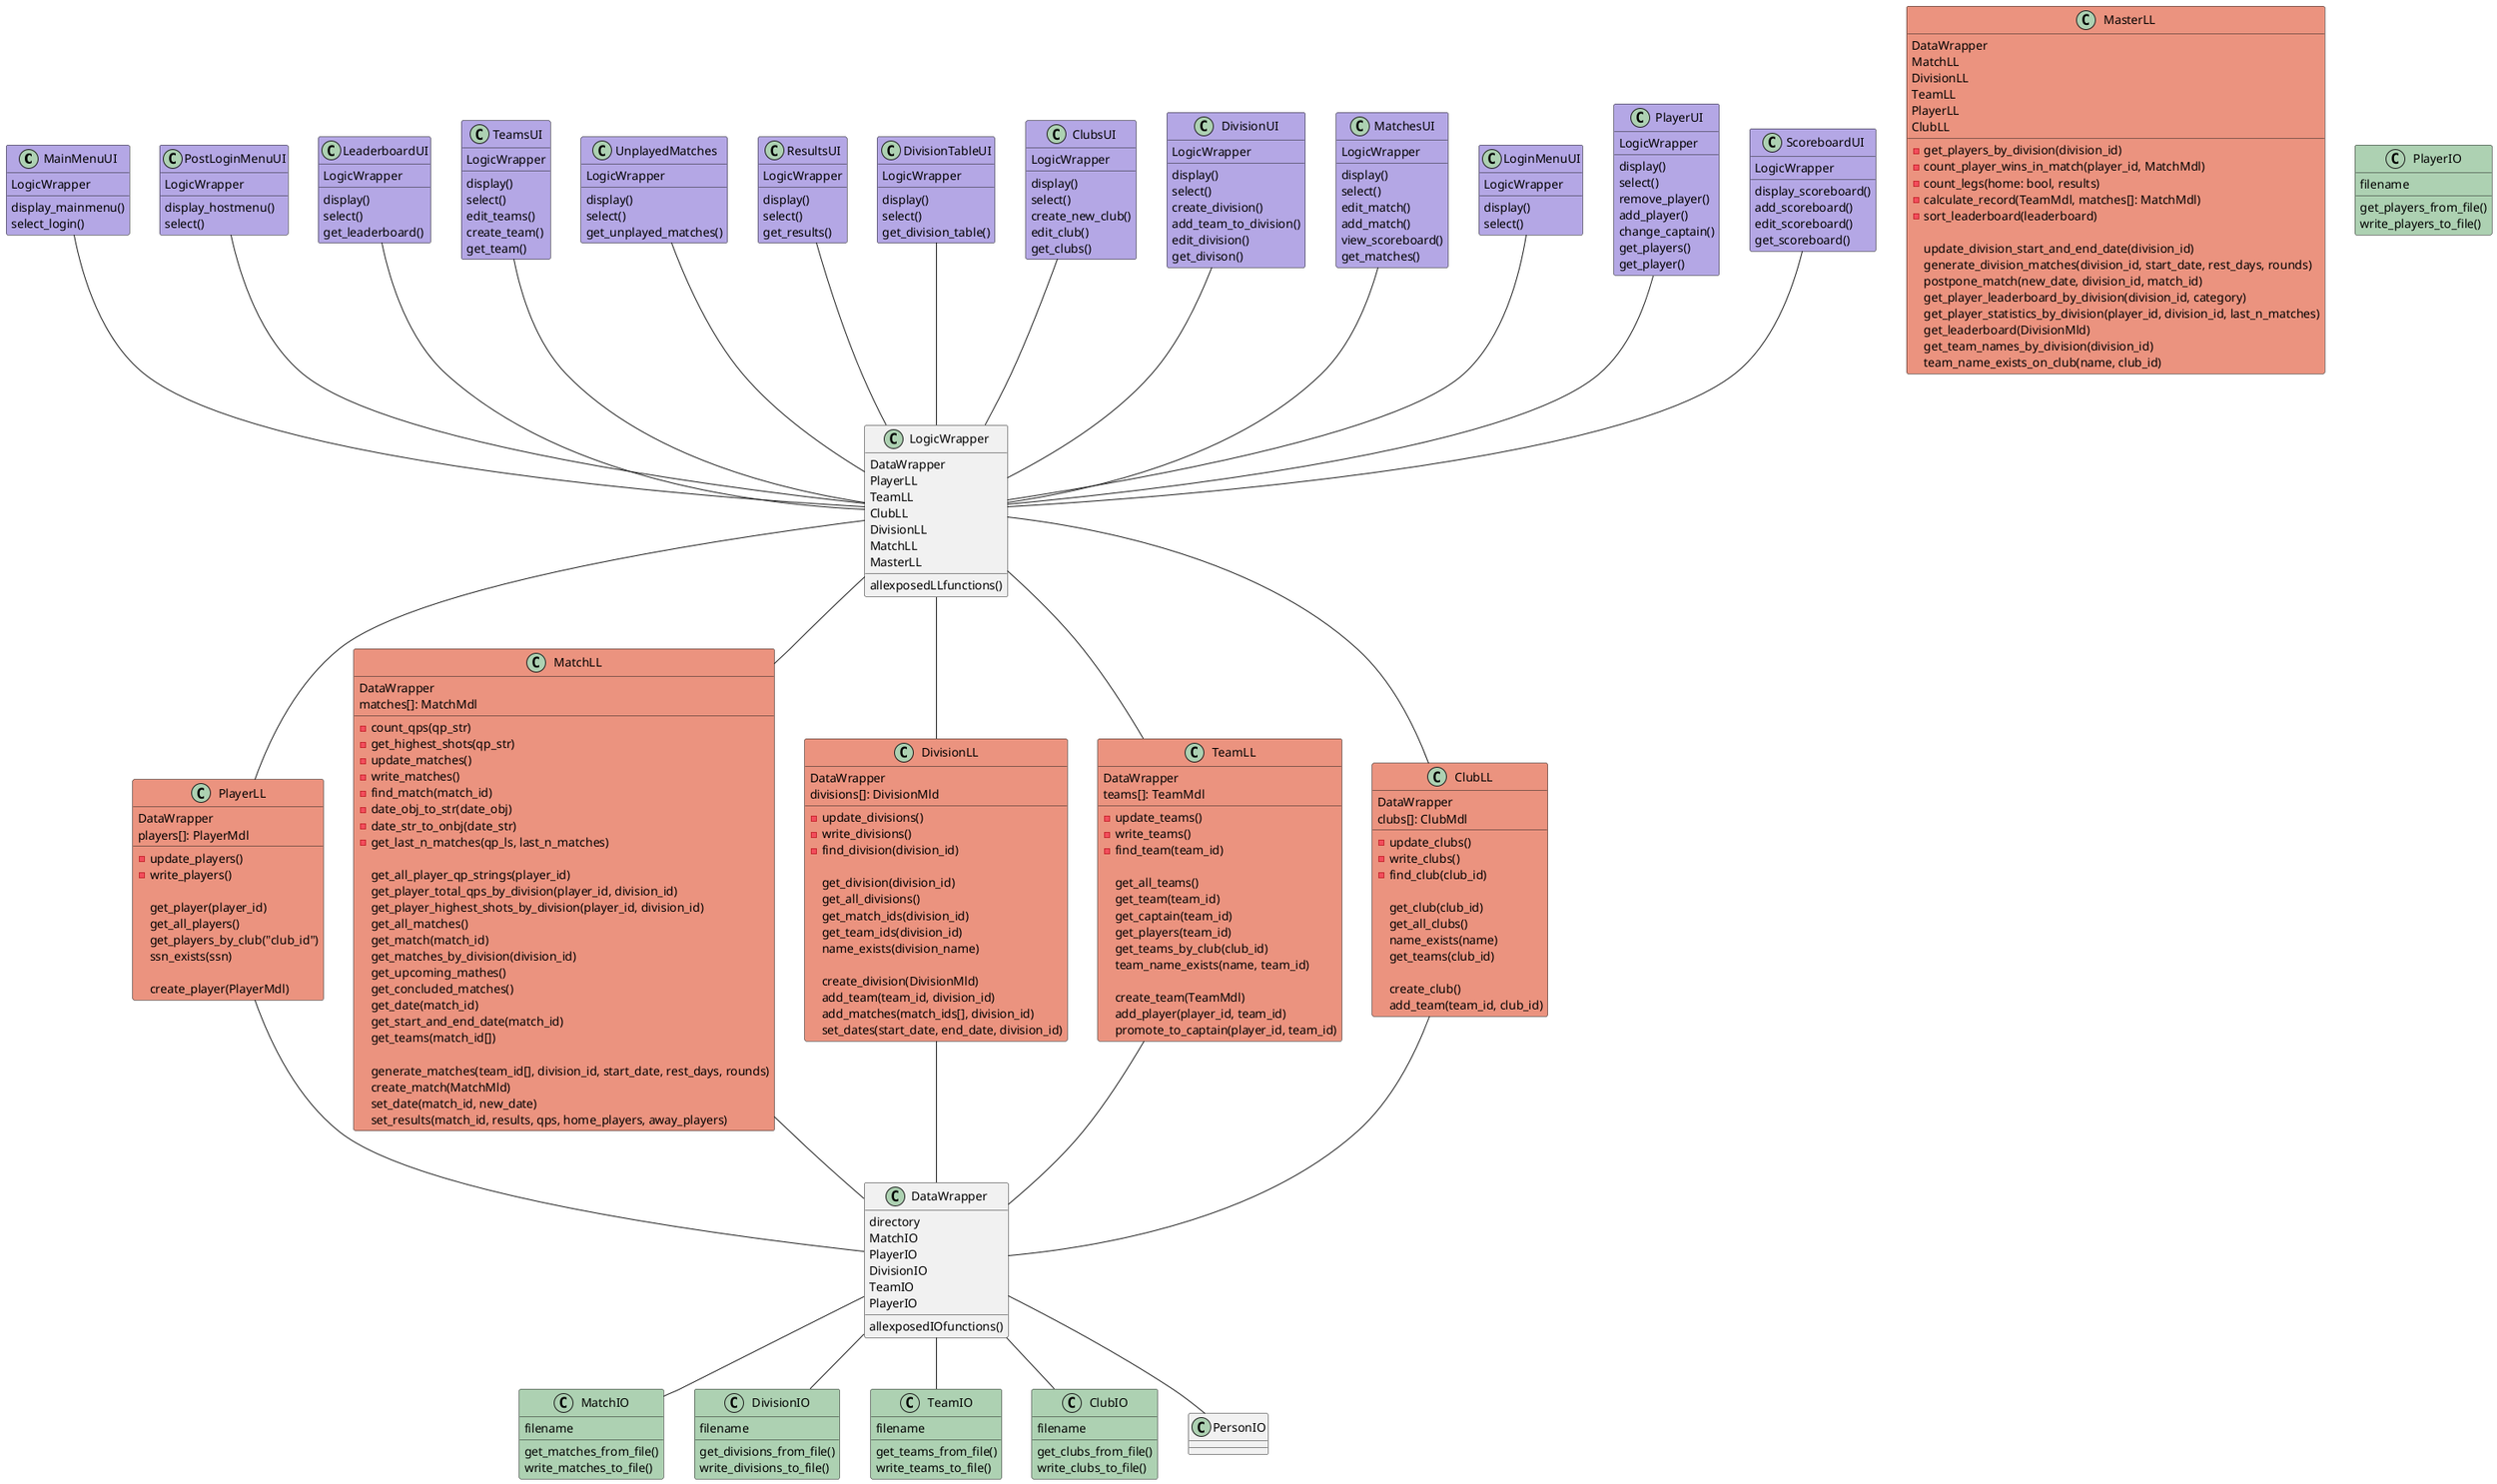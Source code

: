 @startuml

class MainMenuUI  #B4a7e5 {
    LogicWrapper
    display_mainmenu()
    select_login()
}
class PostLoginMenuUI #B4a7e5 {
    LogicWrapper
    display_hostmenu()
    select()
}
class LeaderboardUI #B4a7e5 {
    LogicWrapper
    display()
    select()
    get_leaderboard()
}
class TeamsUI #B4a7e5{
    LogicWrapper
    display()
    select()
    edit_teams()
    create_team()
    get_team()
}
class UnplayedMatches #B4a7e5{
    LogicWrapper
    display()
    select()
    get_unplayed_matches()
}
class ResultsUI #B4a7e5{
    LogicWrapper
    display()
    select()
    get_results()
}
class DivisionTableUI #B4a7e5{
    LogicWrapper
    display()
    select()
    get_division_table()
}
class ClubsUI #B4a7e5{
    LogicWrapper
    display()
    select()
    create_new_club()
    edit_club()
    get_clubs()
}
class DivisionUI #B4a7e5{
    LogicWrapper
    display()
    select()
    create_division()
    add_team_to_division()
    edit_division()
    get_divison()
}
class MatchesUI #B4a7e5{
    LogicWrapper
    display()
    select()
    edit_match()
    add_match()
    view_scoreboard()
    get_matches()
}
class LoginMenuUI #B4a7e5{
    LogicWrapper
    display()
    select()
}

class PlayerUI #B4a7e5 {
    LogicWrapper
    display()
    select()
    remove_player()
    add_player()
    change_captain()
    get_players()
    get_player()
}

class ScoreboardUI #B4a7e5 {
    LogicWrapper
    display_scoreboard()
    add_scoreboard()
    edit_scoreboard()
    get_scoreboard()
}

class PlayerLL #EB937F{
    DataWrapper
    players[]: PlayerMdl

    -update_players()
    -write_players()

    get_player(player_id)
    get_all_players()
    get_players_by_club("club_id")
    ssn_exists(ssn)

    create_player(PlayerMdl)
}

class MatchLL #EB937F{
    DataWrapper
    matches[]: MatchMdl

    -count_qps(qp_str)
    -get_highest_shots(qp_str)
    -update_matches()
    -write_matches()
    -find_match(match_id)
    -date_obj_to_str(date_obj)
    -date_str_to_onbj(date_str)
    -get_last_n_matches(qp_ls, last_n_matches)
    
    get_all_player_qp_strings(player_id)
    get_player_total_qps_by_division(player_id, division_id)
    get_player_highest_shots_by_division(player_id, division_id)
    get_all_matches()
    get_match(match_id)
    get_matches_by_division(division_id)
    get_upcoming_mathes()
    get_concluded_matches()
    get_date(match_id)
    get_start_and_end_date(match_id)
    get_teams(match_id[])

    generate_matches(team_id[], division_id, start_date, rest_days, rounds)
    create_match(MatchMld)
    set_date(match_id, new_date)
    set_results(match_id, results, qps, home_players, away_players)
}

class DivisionLL #EB937F {
    DataWrapper
    divisions[]: DivisionMld
    
    -update_divisions()
    -write_divisions()
    -find_division(division_id)

    get_division(division_id)
    get_all_divisions()
    get_match_ids(division_id)
    get_team_ids(division_id)
    name_exists(division_name)

    create_division(DivisionMld)
    add_team(team_id, division_id)
    add_matches(match_ids[], division_id)
    set_dates(start_date, end_date, division_id)
}

class TeamLL #EB937F{
    DataWrapper
    teams[]: TeamMdl

    -update_teams()
    -write_teams()
    -find_team(team_id)

    get_all_teams()
    get_team(team_id)
    get_captain(team_id)
    get_players(team_id)
    get_teams_by_club(club_id)
    team_name_exists(name, team_id)

    create_team(TeamMdl)
    add_player(player_id, team_id)
    promote_to_captain(player_id, team_id)
}

class ClubLL #EB937F {
    DataWrapper
    clubs[]: ClubMdl

    -update_clubs()
    -write_clubs()
    -find_club(club_id)

    get_club(club_id)
    get_all_clubs()
    name_exists(name)
    get_teams(club_id)

    create_club()
    add_team(team_id, club_id)
}
class MasterLL #EB937F {
    DataWrapper
    MatchLL
    DivisionLL
    TeamLL
    PlayerLL
    ClubLL

    -get_players_by_division(division_id)
    -count_player_wins_in_match(player_id, MatchMdl)
    -count_legs(home: bool, results)
    -calculate_record(TeamMdl, matches[]: MatchMdl)
    -sort_leaderboard(leaderboard)

    update_division_start_and_end_date(division_id)
    generate_division_matches(division_id, start_date, rest_days, rounds)
    postpone_match(new_date, division_id, match_id)
    get_player_leaderboard_by_division(division_id, category)
    get_player_statistics_by_division(player_id, division_id, last_n_matches)
    get_leaderboard(DivisionMld)
    get_team_names_by_division(division_id)
    team_name_exists_on_club(name, club_id)
}
class LogicWrapper{
    DataWrapper
    PlayerLL
    TeamLL
    ClubLL
    DivisionLL
    MatchLL
    MasterLL
    allexposedLLfunctions()
}



LogicWrapper -- TeamLL
LogicWrapper -- PlayerLL
LogicWrapper -- ClubLL
LogicWrapper -- DivisionLL
LogicWrapper -- MatchLL

MainMenuUI  --  LogicWrapper
LeaderboardUI -- LogicWrapper
ScoreboardUI -- LogicWrapper
DivisionUI -- LogicWrapper
PostLoginMenuUI --  LogicWrapper
UnplayedMatches -- LogicWrapper
TeamsUI -- LogicWrapper
DivisionTableUI -- LogicWrapper
ClubsUI --  LogicWrapper
MatchesUI -- LogicWrapper
LoginMenuUI -- LogicWrapper
ResultsUI -- LogicWrapper
PlayerUI-- LogicWrapper



PlayerLL -- DataWrapper 
TeamLL -- DataWrapper 
ClubLL -- DataWrapper 
DivisionLL -- DataWrapper 
MatchLL -- DataWrapper 

/'
Data layer
'/
class DataWrapper{
    directory
    MatchIO
    PlayerIO
    DivisionIO
    TeamIO
    PlayerIO
    allexposedIOfunctions()
}

class PlayerIO #ADD1b2{
    filename
    get_players_from_file()
    write_players_to_file()

}
class MatchIO #ADD1b2{
    filename
    get_matches_from_file()
    write_matches_to_file()
}
class DivisionIO #ADD1b2{
    filename
    get_divisions_from_file()
    write_divisions_to_file()
}
class TeamIO  #ADD1b2  {
    filename
    get_teams_from_file()
    write_teams_to_file()
}
class ClubIO  #ADD1b2 {
    filename
    get_clubs_from_file()
    write_clubs_to_file()

}

DataWrapper -- MatchIO
DataWrapper -- PersonIO
DataWrapper -- DivisionIO
DataWrapper -- TeamIO
DataWrapper -- ClubIO

@enduml